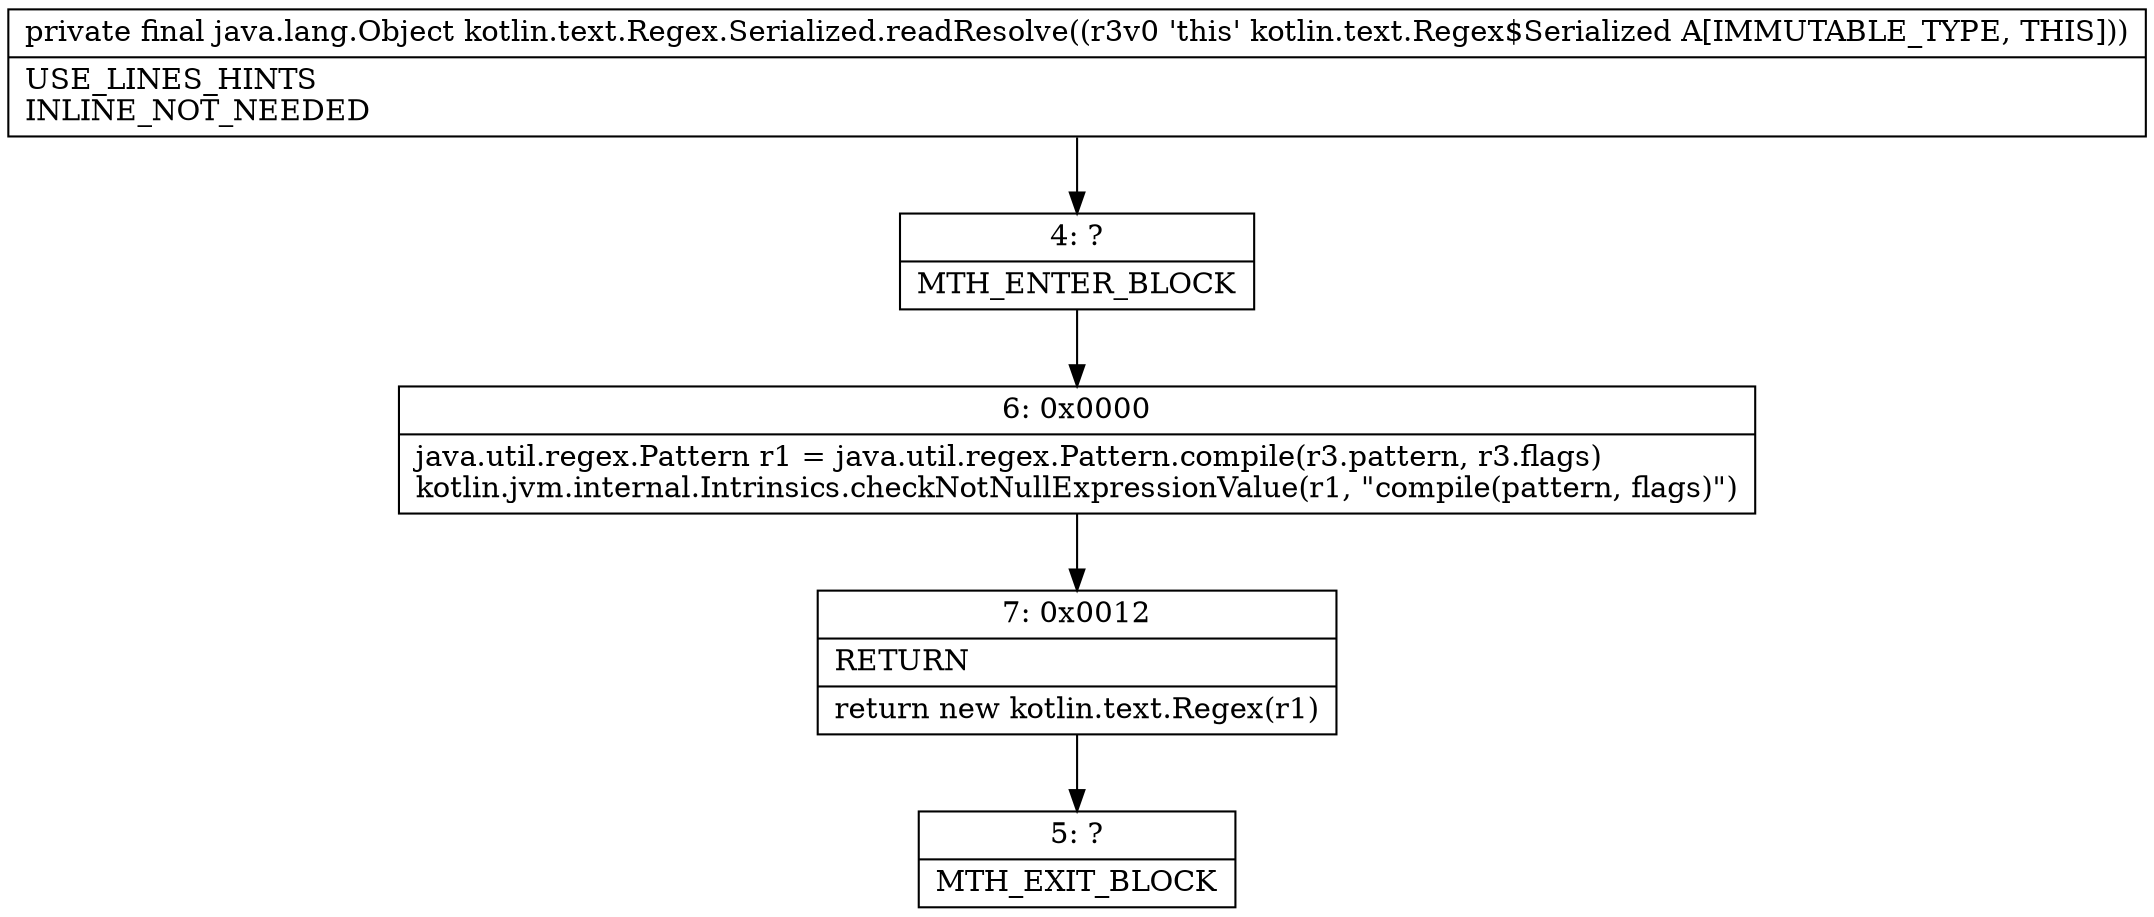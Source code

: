 digraph "CFG forkotlin.text.Regex.Serialized.readResolve()Ljava\/lang\/Object;" {
Node_4 [shape=record,label="{4\:\ ?|MTH_ENTER_BLOCK\l}"];
Node_6 [shape=record,label="{6\:\ 0x0000|java.util.regex.Pattern r1 = java.util.regex.Pattern.compile(r3.pattern, r3.flags)\lkotlin.jvm.internal.Intrinsics.checkNotNullExpressionValue(r1, \"compile(pattern, flags)\")\l}"];
Node_7 [shape=record,label="{7\:\ 0x0012|RETURN\l|return new kotlin.text.Regex(r1)\l}"];
Node_5 [shape=record,label="{5\:\ ?|MTH_EXIT_BLOCK\l}"];
MethodNode[shape=record,label="{private final java.lang.Object kotlin.text.Regex.Serialized.readResolve((r3v0 'this' kotlin.text.Regex$Serialized A[IMMUTABLE_TYPE, THIS]))  | USE_LINES_HINTS\lINLINE_NOT_NEEDED\l}"];
MethodNode -> Node_4;Node_4 -> Node_6;
Node_6 -> Node_7;
Node_7 -> Node_5;
}

